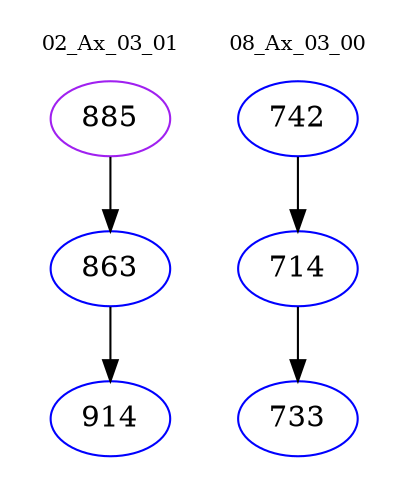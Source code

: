 digraph{
subgraph cluster_0 {
color = white
label = "02_Ax_03_01";
fontsize=10;
T0_885 [label="885", color="purple"]
T0_885 -> T0_863 [color="black"]
T0_863 [label="863", color="blue"]
T0_863 -> T0_914 [color="black"]
T0_914 [label="914", color="blue"]
}
subgraph cluster_1 {
color = white
label = "08_Ax_03_00";
fontsize=10;
T1_742 [label="742", color="blue"]
T1_742 -> T1_714 [color="black"]
T1_714 [label="714", color="blue"]
T1_714 -> T1_733 [color="black"]
T1_733 [label="733", color="blue"]
}
}
